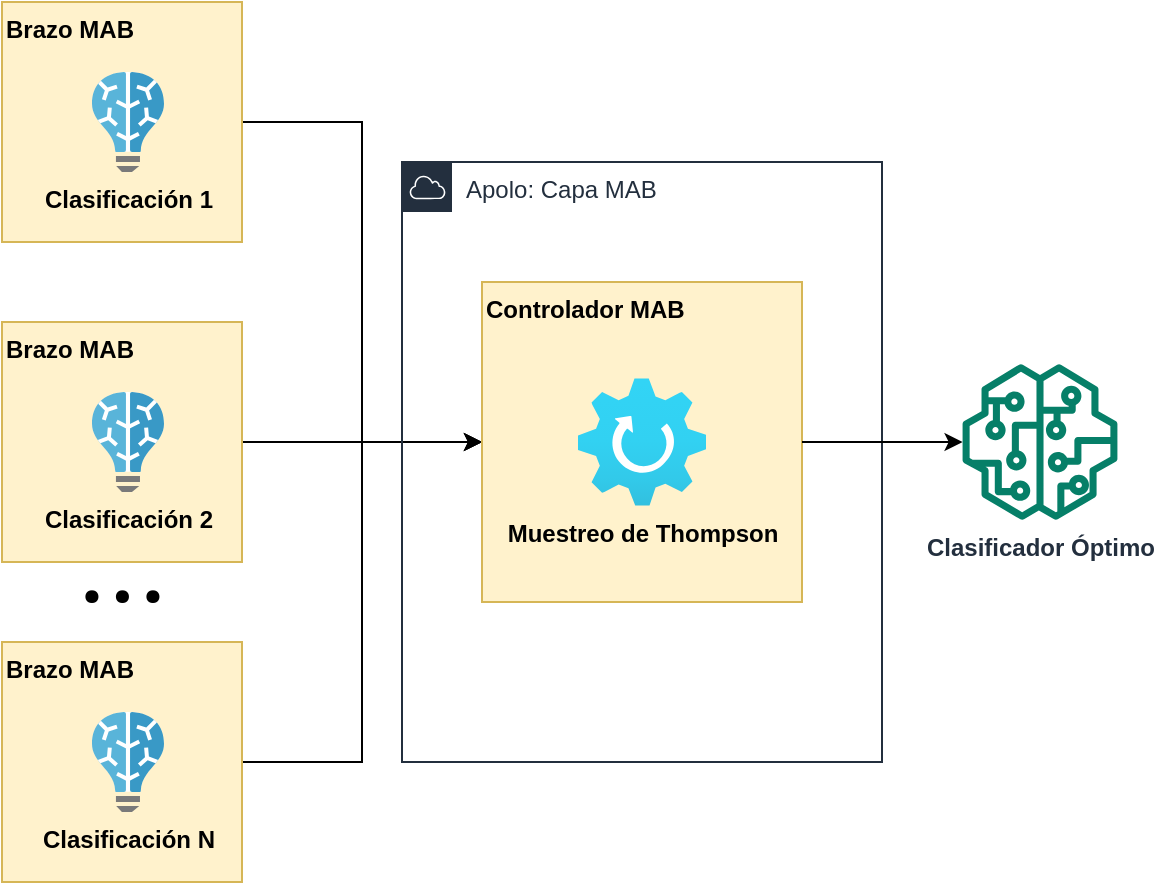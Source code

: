 <mxfile version="20.3.0" type="device"><diagram id="l8hXMBHkgcEJcSW0mbfh" name="Page-1"><mxGraphModel dx="1038" dy="641" grid="1" gridSize="10" guides="1" tooltips="1" connect="1" arrows="1" fold="1" page="1" pageScale="1" pageWidth="1169" pageHeight="827" math="0" shadow="0"><root><mxCell id="0"/><mxCell id="1" parent="0"/><mxCell id="OopwCeTL8rKH_b3giZTM-12" style="edgeStyle=orthogonalEdgeStyle;rounded=0;orthogonalLoop=1;jettySize=auto;html=1;entryX=0;entryY=0.5;entryDx=0;entryDy=0;fontFamily=roboto;fontSize=12;" parent="1" source="KDf9I3UVnx98e_csXLyy-4" target="OopwCeTL8rKH_b3giZTM-2" edge="1"><mxGeometry relative="1" as="geometry"/></mxCell><mxCell id="KDf9I3UVnx98e_csXLyy-4" value="Brazo MAB" style="whiteSpace=wrap;html=1;aspect=fixed;fillColor=#fff2cc;strokeColor=#d6b656;verticalAlign=top;align=left;fontStyle=1" parent="1" vertex="1"><mxGeometry x="360" y="560" width="120" height="120" as="geometry"/></mxCell><mxCell id="OopwCeTL8rKH_b3giZTM-11" style="edgeStyle=orthogonalEdgeStyle;rounded=0;orthogonalLoop=1;jettySize=auto;html=1;entryX=0;entryY=0.5;entryDx=0;entryDy=0;fontFamily=roboto;fontSize=12;" parent="1" source="KDf9I3UVnx98e_csXLyy-2" target="OopwCeTL8rKH_b3giZTM-2" edge="1"><mxGeometry relative="1" as="geometry"/></mxCell><mxCell id="KDf9I3UVnx98e_csXLyy-2" value="Brazo MAB" style="whiteSpace=wrap;html=1;aspect=fixed;fillColor=#fff2cc;strokeColor=#d6b656;verticalAlign=top;align=left;fontStyle=1" parent="1" vertex="1"><mxGeometry x="360" y="400" width="120" height="120" as="geometry"/></mxCell><mxCell id="KDf9I3UVnx98e_csXLyy-10" value="..." style="text;html=1;align=center;verticalAlign=middle;resizable=0;points=[];autosize=1;strokeColor=none;fillColor=none;fontSize=58;fontFamily=roboto;" parent="1" vertex="1"><mxGeometry x="385" y="480" width="70" height="80" as="geometry"/></mxCell><mxCell id="OopwCeTL8rKH_b3giZTM-10" style="edgeStyle=orthogonalEdgeStyle;rounded=0;orthogonalLoop=1;jettySize=auto;html=1;entryX=0;entryY=0.5;entryDx=0;entryDy=0;fontFamily=roboto;fontSize=12;" parent="1" source="KDf9I3UVnx98e_csXLyy-1" target="OopwCeTL8rKH_b3giZTM-2" edge="1"><mxGeometry relative="1" as="geometry"/></mxCell><mxCell id="KDf9I3UVnx98e_csXLyy-1" value="Brazo MAB" style="whiteSpace=wrap;html=1;aspect=fixed;fillColor=#fff2cc;strokeColor=#d6b656;verticalAlign=top;align=left;fontStyle=1" parent="1" vertex="1"><mxGeometry x="360" y="240" width="120" height="120" as="geometry"/></mxCell><mxCell id="M-utf_Y-ioxxnafgKtch-12" value="Apolo: Capa MAB" style="points=[[0,0],[0.25,0],[0.5,0],[0.75,0],[1,0],[1,0.25],[1,0.5],[1,0.75],[1,1],[0.75,1],[0.5,1],[0.25,1],[0,1],[0,0.75],[0,0.5],[0,0.25]];outlineConnect=0;gradientColor=none;html=1;whiteSpace=wrap;fontSize=12;fontStyle=0;container=1;pointerEvents=0;collapsible=0;recursiveResize=0;shape=mxgraph.aws4.group;grIcon=mxgraph.aws4.group_aws_cloud;strokeColor=#232F3E;fillColor=none;verticalAlign=top;align=left;spacingLeft=30;fontColor=#232F3E;dashed=0;" parent="1" vertex="1"><mxGeometry x="560" y="320" width="240" height="300" as="geometry"/></mxCell><mxCell id="OopwCeTL8rKH_b3giZTM-2" value="Controlador MAB" style="whiteSpace=wrap;html=1;aspect=fixed;fillColor=#fff2cc;strokeColor=#d6b656;verticalAlign=top;align=left;fontStyle=1" parent="M-utf_Y-ioxxnafgKtch-12" vertex="1"><mxGeometry x="40" y="60" width="160" height="160" as="geometry"/></mxCell><mxCell id="OopwCeTL8rKH_b3giZTM-8" value="&lt;span style=&quot;font-weight: 700; background-color: rgb(255, 242, 204);&quot;&gt;Muestreo de Thompson&lt;/span&gt;" style="aspect=fixed;html=1;points=[];align=center;image;fontSize=12;image=img/lib/azure2/general/Gear.svg;labelBackgroundColor=#FFF2CC;fontFamily=Helvetica;" parent="M-utf_Y-ioxxnafgKtch-12" vertex="1"><mxGeometry x="88" y="108" width="64" height="64" as="geometry"/></mxCell><mxCell id="KDf9I3UVnx98e_csXLyy-6" value="&lt;span style=&quot;background-color: rgb(255, 242, 204);&quot;&gt;Clasificación 1&lt;/span&gt;" style="sketch=0;aspect=fixed;html=1;points=[];align=center;image;fontSize=12;image=img/lib/mscae/Batch_AI.svg;fontStyle=1" parent="1" vertex="1"><mxGeometry x="405" y="275" width="36" height="50" as="geometry"/></mxCell><mxCell id="KDf9I3UVnx98e_csXLyy-7" value="&lt;span style=&quot;background-color: rgb(255, 242, 204);&quot;&gt;Clasificación 2&lt;/span&gt;" style="sketch=0;aspect=fixed;html=1;points=[];align=center;image;fontSize=12;image=img/lib/mscae/Batch_AI.svg;fontStyle=1" parent="1" vertex="1"><mxGeometry x="405" y="435" width="36" height="50" as="geometry"/></mxCell><mxCell id="KDf9I3UVnx98e_csXLyy-8" value="&lt;span style=&quot;background-color: rgb(255, 242, 204);&quot;&gt;Clasificación N&lt;/span&gt;" style="sketch=0;aspect=fixed;html=1;points=[];align=center;image;fontSize=12;image=img/lib/mscae/Batch_AI.svg;fontStyle=1" parent="1" vertex="1"><mxGeometry x="405" y="595" width="36" height="50" as="geometry"/></mxCell><mxCell id="OopwCeTL8rKH_b3giZTM-9" style="edgeStyle=orthogonalEdgeStyle;rounded=0;orthogonalLoop=1;jettySize=auto;html=1;fontFamily=roboto;fontSize=12;" parent="1" source="OopwCeTL8rKH_b3giZTM-2" target="Wc88JDf4wssHJusDgK6X-1" edge="1"><mxGeometry relative="1" as="geometry"><mxPoint x="840" y="440" as="targetPoint"/></mxGeometry></mxCell><mxCell id="Wc88JDf4wssHJusDgK6X-1" value="Clasificador Óptimo" style="sketch=0;outlineConnect=0;fontColor=#232F3E;gradientColor=none;fillColor=#067F68;strokeColor=none;dashed=0;verticalLabelPosition=bottom;verticalAlign=top;align=center;html=1;fontSize=12;fontStyle=1;aspect=fixed;pointerEvents=1;shape=mxgraph.aws4.sagemaker_model;labelBackgroundColor=none;" vertex="1" parent="1"><mxGeometry x="840" y="421" width="78" height="78" as="geometry"/></mxCell></root></mxGraphModel></diagram></mxfile>